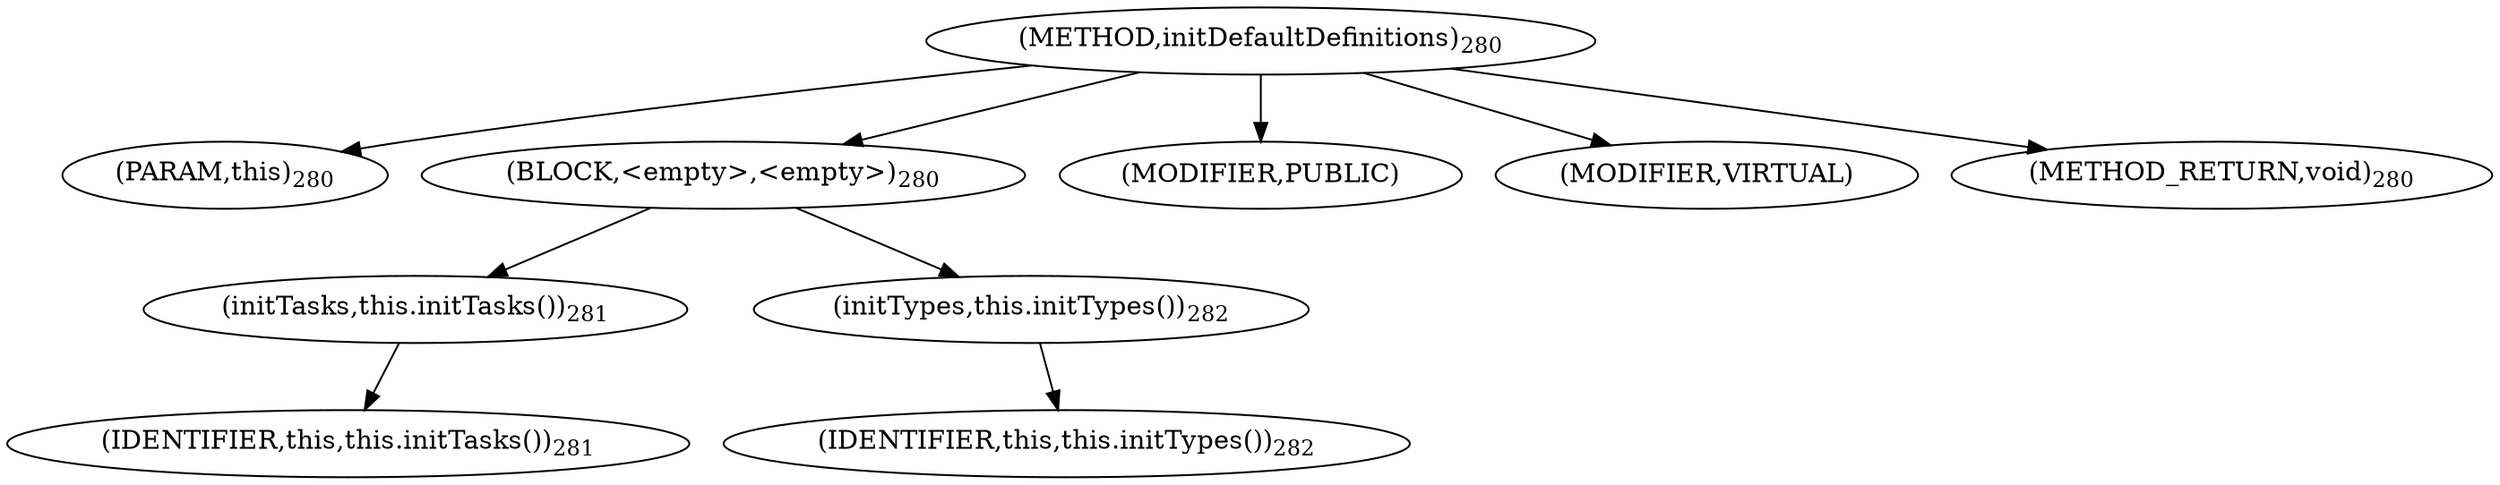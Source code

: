 digraph "initDefaultDefinitions" {  
"495" [label = <(METHOD,initDefaultDefinitions)<SUB>280</SUB>> ]
"19" [label = <(PARAM,this)<SUB>280</SUB>> ]
"496" [label = <(BLOCK,&lt;empty&gt;,&lt;empty&gt;)<SUB>280</SUB>> ]
"497" [label = <(initTasks,this.initTasks())<SUB>281</SUB>> ]
"18" [label = <(IDENTIFIER,this,this.initTasks())<SUB>281</SUB>> ]
"498" [label = <(initTypes,this.initTypes())<SUB>282</SUB>> ]
"20" [label = <(IDENTIFIER,this,this.initTypes())<SUB>282</SUB>> ]
"499" [label = <(MODIFIER,PUBLIC)> ]
"500" [label = <(MODIFIER,VIRTUAL)> ]
"501" [label = <(METHOD_RETURN,void)<SUB>280</SUB>> ]
  "495" -> "19" 
  "495" -> "496" 
  "495" -> "499" 
  "495" -> "500" 
  "495" -> "501" 
  "496" -> "497" 
  "496" -> "498" 
  "497" -> "18" 
  "498" -> "20" 
}
